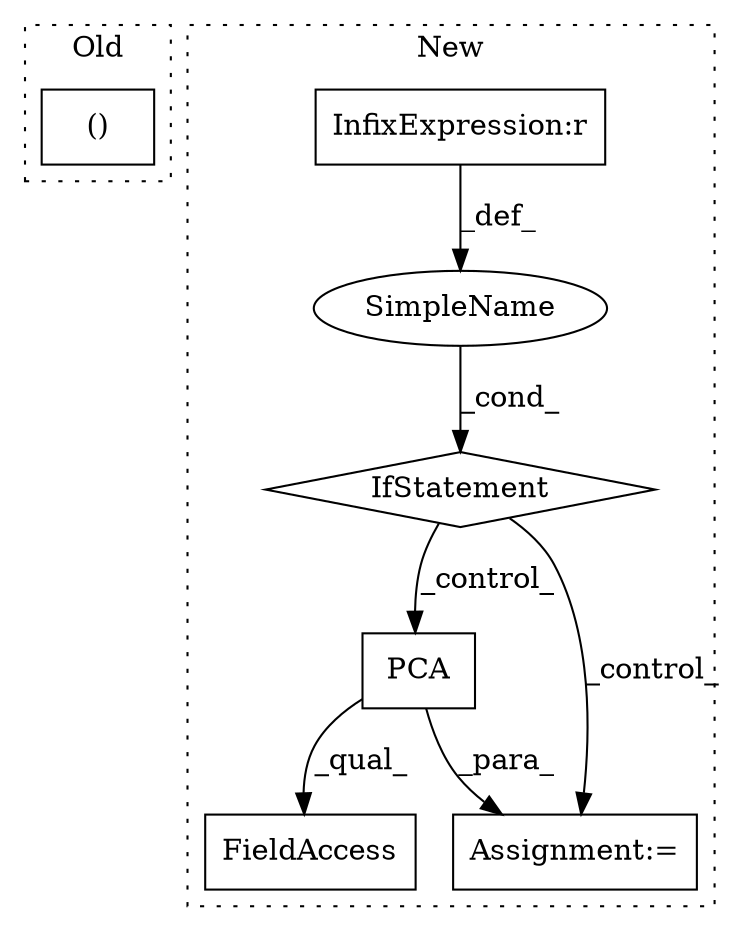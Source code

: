 digraph G {
subgraph cluster0 {
1 [label="()" a="106" s="1134" l="18" shape="box"];
label = "Old";
style="dotted";
}
subgraph cluster1 {
2 [label="PCA" a="32" s="1264,1289" l="4,1" shape="box"];
3 [label="Assignment:=" a="7" s="1299" l="1" shape="box"];
4 [label="FieldAccess" a="22" s="1334" l="15" shape="box"];
5 [label="SimpleName" a="42" s="" l="" shape="ellipse"];
6 [label="IfStatement" a="25" s="1210,1236" l="4,2" shape="diamond"];
7 [label="InfixExpression:r" a="27" s="1228" l="4" shape="box"];
label = "New";
style="dotted";
}
2 -> 3 [label="_para_"];
2 -> 4 [label="_qual_"];
5 -> 6 [label="_cond_"];
6 -> 2 [label="_control_"];
6 -> 3 [label="_control_"];
7 -> 5 [label="_def_"];
}